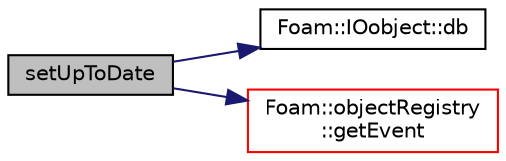 digraph "setUpToDate"
{
  bgcolor="transparent";
  edge [fontname="Helvetica",fontsize="10",labelfontname="Helvetica",labelfontsize="10"];
  node [fontname="Helvetica",fontsize="10",shape=record];
  rankdir="LR";
  Node2772 [label="setUpToDate",height=0.2,width=0.4,color="black", fillcolor="grey75", style="filled", fontcolor="black"];
  Node2772 -> Node2773 [color="midnightblue",fontsize="10",style="solid",fontname="Helvetica"];
  Node2773 [label="Foam::IOobject::db",height=0.2,width=0.4,color="black",URL="$a27249.html#a65cc75d9f80b1df5c3184fb2274a97f1",tooltip="Return the local objectRegistry. "];
  Node2772 -> Node2774 [color="midnightblue",fontsize="10",style="solid",fontname="Helvetica"];
  Node2774 [label="Foam::objectRegistry\l::getEvent",height=0.2,width=0.4,color="red",URL="$a27433.html#af8e389178fffcd88653881b5010923a3",tooltip="Return new event number. "];
}
